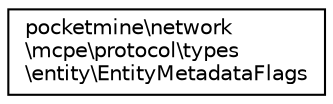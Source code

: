 digraph "Graphical Class Hierarchy"
{
 // INTERACTIVE_SVG=YES
 // LATEX_PDF_SIZE
  edge [fontname="Helvetica",fontsize="10",labelfontname="Helvetica",labelfontsize="10"];
  node [fontname="Helvetica",fontsize="10",shape=record];
  rankdir="LR";
  Node0 [label="pocketmine\\network\l\\mcpe\\protocol\\types\l\\entity\\EntityMetadataFlags",height=0.2,width=0.4,color="black", fillcolor="white", style="filled",URL="$d8/ddb/classpocketmine_1_1network_1_1mcpe_1_1protocol_1_1types_1_1entity_1_1_entity_metadata_flags.html",tooltip=" "];
}

